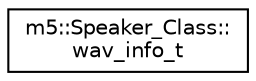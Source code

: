 digraph "Graphical Class Hierarchy"
{
 // LATEX_PDF_SIZE
  edge [fontname="Helvetica",fontsize="10",labelfontname="Helvetica",labelfontsize="10"];
  node [fontname="Helvetica",fontsize="10",shape=record];
  rankdir="LR";
  Node0 [label="m5::Speaker_Class::\lwav_info_t",height=0.2,width=0.4,color="black", fillcolor="white", style="filled",URL="$structm5_1_1Speaker__Class_1_1wav__info__t.html",tooltip=" "];
}
